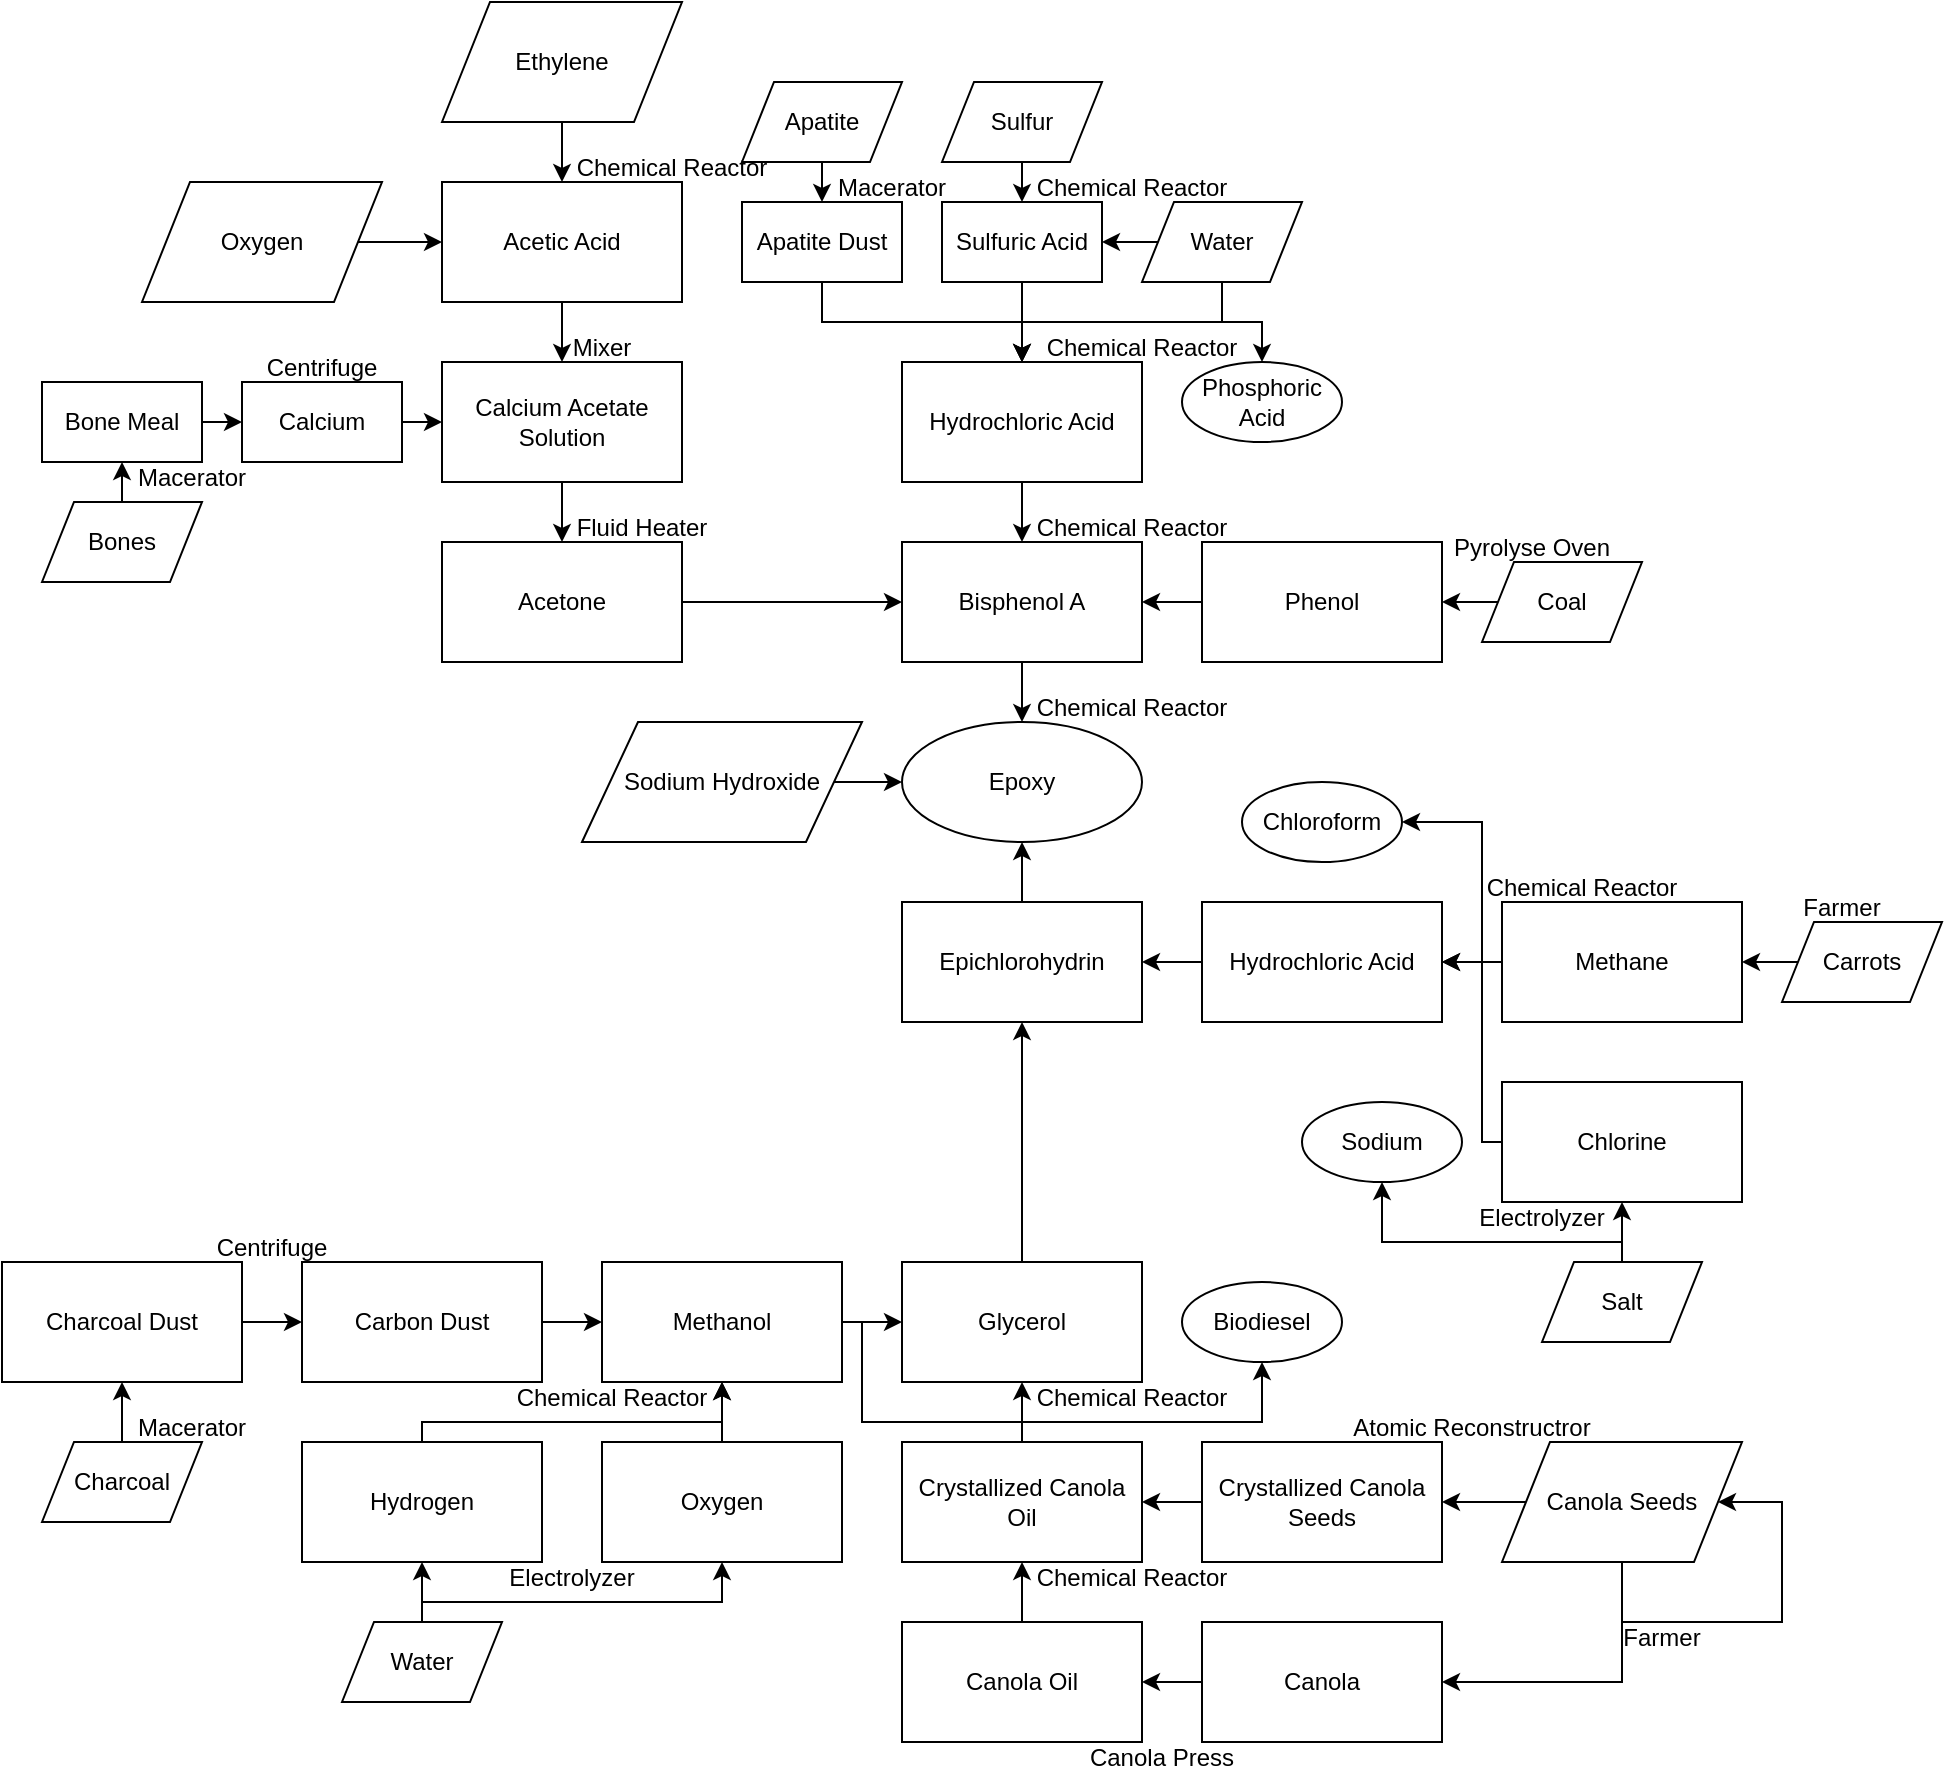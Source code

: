 <mxfile version="21.2.9" type="device">
  <diagram name="Page-1" id="JiFqM8c-HRWzaGgWtWJk">
    <mxGraphModel dx="3241" dy="1067" grid="1" gridSize="10" guides="1" tooltips="1" connect="1" arrows="1" fold="1" page="1" pageScale="1" pageWidth="850" pageHeight="1100" math="0" shadow="0">
      <root>
        <mxCell id="0" />
        <mxCell id="1" parent="0" />
        <mxCell id="SLz8eXsvtjy2w4_6hrA1-24" style="edgeStyle=orthogonalEdgeStyle;rounded=0;orthogonalLoop=1;jettySize=auto;html=1;exitX=0.5;exitY=1;exitDx=0;exitDy=0;entryX=0.5;entryY=0;entryDx=0;entryDy=0;" parent="1" source="SLz8eXsvtjy2w4_6hrA1-1" target="SLz8eXsvtjy2w4_6hrA1-23" edge="1">
          <mxGeometry relative="1" as="geometry">
            <Array as="points">
              <mxPoint x="260" y="230" />
              <mxPoint x="260" y="230" />
            </Array>
          </mxGeometry>
        </mxCell>
        <mxCell id="SLz8eXsvtjy2w4_6hrA1-1" value="Ethylene" style="shape=parallelogram;perimeter=parallelogramPerimeter;whiteSpace=wrap;html=1;" parent="1" vertex="1">
          <mxGeometry x="200" y="140" width="120" height="60" as="geometry" />
        </mxCell>
        <mxCell id="SLz8eXsvtjy2w4_6hrA1-18" style="edgeStyle=orthogonalEdgeStyle;rounded=0;orthogonalLoop=1;jettySize=auto;html=1;exitX=0.5;exitY=1;exitDx=0;exitDy=0;entryX=0.5;entryY=0;entryDx=0;entryDy=0;" parent="1" source="SLz8eXsvtjy2w4_6hrA1-2" target="SLz8eXsvtjy2w4_6hrA1-16" edge="1">
          <mxGeometry relative="1" as="geometry" />
        </mxCell>
        <mxCell id="SLz8eXsvtjy2w4_6hrA1-2" value="Apatite Dust" style="rounded=0;whiteSpace=wrap;html=1;" parent="1" vertex="1">
          <mxGeometry x="350" y="240" width="80" height="40" as="geometry" />
        </mxCell>
        <mxCell id="SLz8eXsvtjy2w4_6hrA1-19" style="edgeStyle=orthogonalEdgeStyle;rounded=0;orthogonalLoop=1;jettySize=auto;html=1;exitX=0.5;exitY=1;exitDx=0;exitDy=0;entryX=0.5;entryY=0;entryDx=0;entryDy=0;" parent="1" source="SLz8eXsvtjy2w4_6hrA1-4" target="SLz8eXsvtjy2w4_6hrA1-16" edge="1">
          <mxGeometry relative="1" as="geometry" />
        </mxCell>
        <mxCell id="SLz8eXsvtjy2w4_6hrA1-4" value="Sulfuric Acid" style="rounded=0;whiteSpace=wrap;html=1;" parent="1" vertex="1">
          <mxGeometry x="450" y="240" width="80" height="40" as="geometry" />
        </mxCell>
        <mxCell id="SLz8eXsvtjy2w4_6hrA1-9" style="edgeStyle=orthogonalEdgeStyle;rounded=0;orthogonalLoop=1;jettySize=auto;html=1;exitX=0;exitY=0.5;exitDx=0;exitDy=0;entryX=1;entryY=0.5;entryDx=0;entryDy=0;" parent="1" source="SLz8eXsvtjy2w4_6hrA1-5" target="SLz8eXsvtjy2w4_6hrA1-4" edge="1">
          <mxGeometry relative="1" as="geometry" />
        </mxCell>
        <mxCell id="SLz8eXsvtjy2w4_6hrA1-20" style="edgeStyle=orthogonalEdgeStyle;rounded=0;orthogonalLoop=1;jettySize=auto;html=1;exitX=0.5;exitY=1;exitDx=0;exitDy=0;entryX=0.5;entryY=0;entryDx=0;entryDy=0;" parent="1" source="SLz8eXsvtjy2w4_6hrA1-5" target="SLz8eXsvtjy2w4_6hrA1-16" edge="1">
          <mxGeometry relative="1" as="geometry" />
        </mxCell>
        <mxCell id="SLz8eXsvtjy2w4_6hrA1-21" style="edgeStyle=orthogonalEdgeStyle;rounded=0;orthogonalLoop=1;jettySize=auto;html=1;exitX=0.5;exitY=1;exitDx=0;exitDy=0;entryX=0.5;entryY=0;entryDx=0;entryDy=0;" parent="1" source="SLz8eXsvtjy2w4_6hrA1-5" target="SLz8eXsvtjy2w4_6hrA1-17" edge="1">
          <mxGeometry relative="1" as="geometry" />
        </mxCell>
        <mxCell id="SLz8eXsvtjy2w4_6hrA1-5" value="Water" style="shape=parallelogram;perimeter=parallelogramPerimeter;whiteSpace=wrap;html=1;" parent="1" vertex="1">
          <mxGeometry x="550" y="240" width="80" height="40" as="geometry" />
        </mxCell>
        <mxCell id="SLz8eXsvtjy2w4_6hrA1-8" style="edgeStyle=orthogonalEdgeStyle;rounded=0;orthogonalLoop=1;jettySize=auto;html=1;exitX=0.5;exitY=1;exitDx=0;exitDy=0;entryX=0.5;entryY=0;entryDx=0;entryDy=0;" parent="1" source="SLz8eXsvtjy2w4_6hrA1-7" target="SLz8eXsvtjy2w4_6hrA1-4" edge="1">
          <mxGeometry relative="1" as="geometry" />
        </mxCell>
        <mxCell id="SLz8eXsvtjy2w4_6hrA1-7" value="Sulfur" style="shape=parallelogram;perimeter=parallelogramPerimeter;whiteSpace=wrap;html=1;" parent="1" vertex="1">
          <mxGeometry x="450" y="180" width="80" height="40" as="geometry" />
        </mxCell>
        <mxCell id="SLz8eXsvtjy2w4_6hrA1-35" style="edgeStyle=orthogonalEdgeStyle;rounded=0;orthogonalLoop=1;jettySize=auto;html=1;exitX=0.5;exitY=1;exitDx=0;exitDy=0;entryX=0.5;entryY=0;entryDx=0;entryDy=0;" parent="1" source="SLz8eXsvtjy2w4_6hrA1-16" target="SLz8eXsvtjy2w4_6hrA1-34" edge="1">
          <mxGeometry relative="1" as="geometry" />
        </mxCell>
        <mxCell id="SLz8eXsvtjy2w4_6hrA1-16" value="Hydrochloric Acid" style="rounded=0;whiteSpace=wrap;html=1;" parent="1" vertex="1">
          <mxGeometry x="430" y="320" width="120" height="60" as="geometry" />
        </mxCell>
        <mxCell id="SLz8eXsvtjy2w4_6hrA1-17" value="Phosphoric Acid" style="ellipse;whiteSpace=wrap;html=1;" parent="1" vertex="1">
          <mxGeometry x="570" y="320" width="80" height="40" as="geometry" />
        </mxCell>
        <mxCell id="SLz8eXsvtjy2w4_6hrA1-25" style="edgeStyle=orthogonalEdgeStyle;rounded=0;orthogonalLoop=1;jettySize=auto;html=1;exitX=1;exitY=0.5;exitDx=0;exitDy=0;entryX=0;entryY=0.5;entryDx=0;entryDy=0;" parent="1" source="SLz8eXsvtjy2w4_6hrA1-22" target="SLz8eXsvtjy2w4_6hrA1-23" edge="1">
          <mxGeometry relative="1" as="geometry" />
        </mxCell>
        <mxCell id="SLz8eXsvtjy2w4_6hrA1-22" value="Oxygen" style="shape=parallelogram;perimeter=parallelogramPerimeter;whiteSpace=wrap;html=1;" parent="1" vertex="1">
          <mxGeometry x="50" y="230" width="120" height="60" as="geometry" />
        </mxCell>
        <mxCell id="1nRaRiJi_Z7YjQyn_jYM-2" style="edgeStyle=orthogonalEdgeStyle;rounded=0;orthogonalLoop=1;jettySize=auto;html=1;exitX=0.5;exitY=1;exitDx=0;exitDy=0;entryX=0.5;entryY=0;entryDx=0;entryDy=0;" parent="1" source="SLz8eXsvtjy2w4_6hrA1-23" target="1nRaRiJi_Z7YjQyn_jYM-1" edge="1">
          <mxGeometry relative="1" as="geometry" />
        </mxCell>
        <mxCell id="SLz8eXsvtjy2w4_6hrA1-23" value="Acetic Acid" style="rounded=0;whiteSpace=wrap;html=1;" parent="1" vertex="1">
          <mxGeometry x="200" y="230" width="120" height="60" as="geometry" />
        </mxCell>
        <mxCell id="SLz8eXsvtjy2w4_6hrA1-36" style="edgeStyle=orthogonalEdgeStyle;rounded=0;orthogonalLoop=1;jettySize=auto;html=1;exitX=1;exitY=0.5;exitDx=0;exitDy=0;entryX=0;entryY=0.5;entryDx=0;entryDy=0;" parent="1" source="SLz8eXsvtjy2w4_6hrA1-26" target="SLz8eXsvtjy2w4_6hrA1-34" edge="1">
          <mxGeometry relative="1" as="geometry" />
        </mxCell>
        <mxCell id="SLz8eXsvtjy2w4_6hrA1-26" value="Acetone" style="rounded=0;whiteSpace=wrap;html=1;" parent="1" vertex="1">
          <mxGeometry x="200" y="410" width="120" height="60" as="geometry" />
        </mxCell>
        <mxCell id="1nRaRiJi_Z7YjQyn_jYM-3" style="edgeStyle=orthogonalEdgeStyle;rounded=0;orthogonalLoop=1;jettySize=auto;html=1;exitX=1;exitY=0.5;exitDx=0;exitDy=0;entryX=0;entryY=0.5;entryDx=0;entryDy=0;" parent="1" source="SLz8eXsvtjy2w4_6hrA1-28" target="1nRaRiJi_Z7YjQyn_jYM-1" edge="1">
          <mxGeometry relative="1" as="geometry" />
        </mxCell>
        <mxCell id="SLz8eXsvtjy2w4_6hrA1-28" value="Calcium" style="rounded=0;whiteSpace=wrap;html=1;" parent="1" vertex="1">
          <mxGeometry x="100" y="330" width="80" height="40" as="geometry" />
        </mxCell>
        <mxCell id="SLz8eXsvtjy2w4_6hrA1-33" style="edgeStyle=orthogonalEdgeStyle;rounded=0;orthogonalLoop=1;jettySize=auto;html=1;exitX=1;exitY=0.5;exitDx=0;exitDy=0;entryX=0;entryY=0.5;entryDx=0;entryDy=0;" parent="1" source="SLz8eXsvtjy2w4_6hrA1-30" target="SLz8eXsvtjy2w4_6hrA1-28" edge="1">
          <mxGeometry relative="1" as="geometry" />
        </mxCell>
        <mxCell id="SLz8eXsvtjy2w4_6hrA1-30" value="Bone Meal" style="rounded=0;whiteSpace=wrap;html=1;" parent="1" vertex="1">
          <mxGeometry y="330" width="80" height="40" as="geometry" />
        </mxCell>
        <mxCell id="SLz8eXsvtjy2w4_6hrA1-32" style="edgeStyle=orthogonalEdgeStyle;rounded=0;orthogonalLoop=1;jettySize=auto;html=1;exitX=0.5;exitY=0;exitDx=0;exitDy=0;entryX=0.5;entryY=1;entryDx=0;entryDy=0;" parent="1" source="SLz8eXsvtjy2w4_6hrA1-31" target="SLz8eXsvtjy2w4_6hrA1-30" edge="1">
          <mxGeometry relative="1" as="geometry" />
        </mxCell>
        <mxCell id="SLz8eXsvtjy2w4_6hrA1-31" value="Bones" style="shape=parallelogram;perimeter=parallelogramPerimeter;whiteSpace=wrap;html=1;" parent="1" vertex="1">
          <mxGeometry y="390" width="80" height="40" as="geometry" />
        </mxCell>
        <mxCell id="SLz8eXsvtjy2w4_6hrA1-42" style="edgeStyle=orthogonalEdgeStyle;rounded=0;orthogonalLoop=1;jettySize=auto;html=1;exitX=0.5;exitY=1;exitDx=0;exitDy=0;entryX=0.5;entryY=0;entryDx=0;entryDy=0;" parent="1" source="SLz8eXsvtjy2w4_6hrA1-34" target="SLz8eXsvtjy2w4_6hrA1-40" edge="1">
          <mxGeometry relative="1" as="geometry" />
        </mxCell>
        <mxCell id="SLz8eXsvtjy2w4_6hrA1-34" value="Bisphenol A" style="rounded=0;whiteSpace=wrap;html=1;" parent="1" vertex="1">
          <mxGeometry x="430" y="410" width="120" height="60" as="geometry" />
        </mxCell>
        <mxCell id="SLz8eXsvtjy2w4_6hrA1-41" style="edgeStyle=orthogonalEdgeStyle;rounded=0;orthogonalLoop=1;jettySize=auto;html=1;exitX=1;exitY=0.5;exitDx=0;exitDy=0;entryX=0;entryY=0.5;entryDx=0;entryDy=0;" parent="1" source="SLz8eXsvtjy2w4_6hrA1-39" target="SLz8eXsvtjy2w4_6hrA1-40" edge="1">
          <mxGeometry relative="1" as="geometry" />
        </mxCell>
        <mxCell id="SLz8eXsvtjy2w4_6hrA1-39" value="Sodium Hydroxide" style="shape=parallelogram;perimeter=parallelogramPerimeter;whiteSpace=wrap;html=1;" parent="1" vertex="1">
          <mxGeometry x="270" y="500" width="140" height="60" as="geometry" />
        </mxCell>
        <mxCell id="SLz8eXsvtjy2w4_6hrA1-40" value="Epoxy" style="ellipse;whiteSpace=wrap;html=1;" parent="1" vertex="1">
          <mxGeometry x="430" y="500" width="120" height="60" as="geometry" />
        </mxCell>
        <mxCell id="SLz8eXsvtjy2w4_6hrA1-44" style="edgeStyle=orthogonalEdgeStyle;rounded=0;orthogonalLoop=1;jettySize=auto;html=1;exitX=0;exitY=0.5;exitDx=0;exitDy=0;entryX=1;entryY=0.5;entryDx=0;entryDy=0;" parent="1" source="SLz8eXsvtjy2w4_6hrA1-43" target="SLz8eXsvtjy2w4_6hrA1-34" edge="1">
          <mxGeometry relative="1" as="geometry" />
        </mxCell>
        <mxCell id="SLz8eXsvtjy2w4_6hrA1-43" value="Phenol" style="rounded=0;whiteSpace=wrap;html=1;" parent="1" vertex="1">
          <mxGeometry x="580" y="410" width="120" height="60" as="geometry" />
        </mxCell>
        <mxCell id="SLz8eXsvtjy2w4_6hrA1-46" style="edgeStyle=orthogonalEdgeStyle;rounded=0;orthogonalLoop=1;jettySize=auto;html=1;exitX=0;exitY=0.5;exitDx=0;exitDy=0;entryX=1;entryY=0.5;entryDx=0;entryDy=0;" parent="1" source="SLz8eXsvtjy2w4_6hrA1-45" target="SLz8eXsvtjy2w4_6hrA1-43" edge="1">
          <mxGeometry relative="1" as="geometry" />
        </mxCell>
        <mxCell id="SLz8eXsvtjy2w4_6hrA1-45" value="Coal" style="shape=parallelogram;perimeter=parallelogramPerimeter;whiteSpace=wrap;html=1;" parent="1" vertex="1">
          <mxGeometry x="720" y="420" width="80" height="40" as="geometry" />
        </mxCell>
        <mxCell id="SLz8eXsvtjy2w4_6hrA1-47" value="Chemical Reactor" style="text;html=1;strokeColor=none;fillColor=none;align=center;verticalAlign=middle;whiteSpace=wrap;rounded=0;" parent="1" vertex="1">
          <mxGeometry x="260" y="215" width="110" height="15" as="geometry" />
        </mxCell>
        <mxCell id="SLz8eXsvtjy2w4_6hrA1-49" value="Chemical Reactor" style="text;html=1;strokeColor=none;fillColor=none;align=center;verticalAlign=middle;whiteSpace=wrap;rounded=0;" parent="1" vertex="1">
          <mxGeometry x="500" y="305" width="100" height="15" as="geometry" />
        </mxCell>
        <mxCell id="SLz8eXsvtjy2w4_6hrA1-50" value="Chemical Reactor" style="text;html=1;strokeColor=none;fillColor=none;align=center;verticalAlign=middle;whiteSpace=wrap;rounded=0;" parent="1" vertex="1">
          <mxGeometry x="490" y="395" width="110" height="15" as="geometry" />
        </mxCell>
        <mxCell id="SLz8eXsvtjy2w4_6hrA1-51" value="Pyrolyse Oven" style="text;html=1;strokeColor=none;fillColor=none;align=center;verticalAlign=middle;whiteSpace=wrap;rounded=0;" parent="1" vertex="1">
          <mxGeometry x="700" y="405" width="90" height="15" as="geometry" />
        </mxCell>
        <mxCell id="SLz8eXsvtjy2w4_6hrA1-52" value="Chemical Reactor" style="text;html=1;strokeColor=none;fillColor=none;align=center;verticalAlign=middle;whiteSpace=wrap;rounded=0;" parent="1" vertex="1">
          <mxGeometry x="490" y="225" width="110" height="15" as="geometry" />
        </mxCell>
        <mxCell id="SLz8eXsvtjy2w4_6hrA1-54" value="Chemical Reactor" style="text;html=1;strokeColor=none;fillColor=none;align=center;verticalAlign=middle;whiteSpace=wrap;rounded=0;" parent="1" vertex="1">
          <mxGeometry x="490" y="485" width="110" height="15" as="geometry" />
        </mxCell>
        <mxCell id="SLz8eXsvtjy2w4_6hrA1-55" value="Centrifuge" style="text;html=1;strokeColor=none;fillColor=none;align=center;verticalAlign=middle;whiteSpace=wrap;rounded=0;" parent="1" vertex="1">
          <mxGeometry x="100" y="315" width="80" height="15" as="geometry" />
        </mxCell>
        <mxCell id="SLz8eXsvtjy2w4_6hrA1-57" value="Macerator" style="text;html=1;strokeColor=none;fillColor=none;align=center;verticalAlign=middle;whiteSpace=wrap;rounded=0;" parent="1" vertex="1">
          <mxGeometry x="40" y="370" width="70" height="15" as="geometry" />
        </mxCell>
        <mxCell id="SLz8eXsvtjy2w4_6hrA1-59" style="edgeStyle=orthogonalEdgeStyle;rounded=0;orthogonalLoop=1;jettySize=auto;html=1;exitX=0.5;exitY=1;exitDx=0;exitDy=0;entryX=0.5;entryY=0;entryDx=0;entryDy=0;" parent="1" source="SLz8eXsvtjy2w4_6hrA1-58" target="SLz8eXsvtjy2w4_6hrA1-2" edge="1">
          <mxGeometry relative="1" as="geometry" />
        </mxCell>
        <mxCell id="SLz8eXsvtjy2w4_6hrA1-58" value="Apatite" style="shape=parallelogram;perimeter=parallelogramPerimeter;whiteSpace=wrap;html=1;" parent="1" vertex="1">
          <mxGeometry x="350" y="180" width="80" height="40" as="geometry" />
        </mxCell>
        <mxCell id="SLz8eXsvtjy2w4_6hrA1-60" value="Macerator" style="text;html=1;strokeColor=none;fillColor=none;align=center;verticalAlign=middle;whiteSpace=wrap;rounded=0;" parent="1" vertex="1">
          <mxGeometry x="390" y="225" width="70" height="15" as="geometry" />
        </mxCell>
        <mxCell id="qnhDVTNfJvAwNCfPdAew-1" style="edgeStyle=orthogonalEdgeStyle;rounded=0;orthogonalLoop=1;jettySize=auto;html=1;exitX=0.5;exitY=1;exitDx=0;exitDy=0;entryX=0;entryY=1;entryDx=0;entryDy=0;" edge="1" parent="1" source="1nRaRiJi_Z7YjQyn_jYM-1" target="1nRaRiJi_Z7YjQyn_jYM-9">
          <mxGeometry relative="1" as="geometry" />
        </mxCell>
        <mxCell id="1nRaRiJi_Z7YjQyn_jYM-1" value="Calcium Acetate Solution" style="rounded=0;whiteSpace=wrap;html=1;" parent="1" vertex="1">
          <mxGeometry x="200" y="320" width="120" height="60" as="geometry" />
        </mxCell>
        <mxCell id="1nRaRiJi_Z7YjQyn_jYM-4" value="Mixer" style="text;html=1;strokeColor=none;fillColor=none;align=center;verticalAlign=middle;whiteSpace=wrap;rounded=0;" parent="1" vertex="1">
          <mxGeometry x="260" y="305" width="40" height="15" as="geometry" />
        </mxCell>
        <mxCell id="1nRaRiJi_Z7YjQyn_jYM-9" value="Fluid Heater" style="text;html=1;strokeColor=none;fillColor=none;align=center;verticalAlign=middle;whiteSpace=wrap;rounded=0;" parent="1" vertex="1">
          <mxGeometry x="260" y="395" width="80" height="15" as="geometry" />
        </mxCell>
        <mxCell id="qnhDVTNfJvAwNCfPdAew-3" style="edgeStyle=orthogonalEdgeStyle;rounded=0;orthogonalLoop=1;jettySize=auto;html=1;exitX=0.5;exitY=0;exitDx=0;exitDy=0;entryX=0.5;entryY=1;entryDx=0;entryDy=0;" edge="1" parent="1" source="qnhDVTNfJvAwNCfPdAew-2" target="SLz8eXsvtjy2w4_6hrA1-40">
          <mxGeometry relative="1" as="geometry" />
        </mxCell>
        <mxCell id="qnhDVTNfJvAwNCfPdAew-2" value="&lt;div&gt;Epichlorohydrin&lt;/div&gt;" style="rounded=0;whiteSpace=wrap;html=1;" vertex="1" parent="1">
          <mxGeometry x="430" y="590" width="120" height="60" as="geometry" />
        </mxCell>
        <mxCell id="qnhDVTNfJvAwNCfPdAew-5" style="edgeStyle=orthogonalEdgeStyle;rounded=0;orthogonalLoop=1;jettySize=auto;html=1;exitX=0;exitY=0.5;exitDx=0;exitDy=0;entryX=1;entryY=0.5;entryDx=0;entryDy=0;" edge="1" parent="1" source="qnhDVTNfJvAwNCfPdAew-4" target="qnhDVTNfJvAwNCfPdAew-2">
          <mxGeometry relative="1" as="geometry" />
        </mxCell>
        <mxCell id="qnhDVTNfJvAwNCfPdAew-4" value="Hydrochloric Acid" style="rounded=0;whiteSpace=wrap;html=1;" vertex="1" parent="1">
          <mxGeometry x="580" y="590" width="120" height="60" as="geometry" />
        </mxCell>
        <mxCell id="qnhDVTNfJvAwNCfPdAew-8" style="edgeStyle=orthogonalEdgeStyle;rounded=0;orthogonalLoop=1;jettySize=auto;html=1;exitX=0.5;exitY=0;exitDx=0;exitDy=0;entryX=0.5;entryY=1;entryDx=0;entryDy=0;" edge="1" parent="1" source="qnhDVTNfJvAwNCfPdAew-7" target="qnhDVTNfJvAwNCfPdAew-2">
          <mxGeometry relative="1" as="geometry" />
        </mxCell>
        <mxCell id="qnhDVTNfJvAwNCfPdAew-7" value="Glycerol" style="rounded=0;whiteSpace=wrap;html=1;" vertex="1" parent="1">
          <mxGeometry x="430" y="770" width="120" height="60" as="geometry" />
        </mxCell>
        <mxCell id="qnhDVTNfJvAwNCfPdAew-10" style="edgeStyle=orthogonalEdgeStyle;rounded=0;orthogonalLoop=1;jettySize=auto;html=1;exitX=1;exitY=0.5;exitDx=0;exitDy=0;entryX=0;entryY=0.5;entryDx=0;entryDy=0;" edge="1" parent="1" source="qnhDVTNfJvAwNCfPdAew-9" target="qnhDVTNfJvAwNCfPdAew-7">
          <mxGeometry relative="1" as="geometry" />
        </mxCell>
        <mxCell id="qnhDVTNfJvAwNCfPdAew-54" style="edgeStyle=orthogonalEdgeStyle;rounded=0;orthogonalLoop=1;jettySize=auto;html=1;exitX=1;exitY=0.5;exitDx=0;exitDy=0;entryX=0.5;entryY=1;entryDx=0;entryDy=0;" edge="1" parent="1" source="qnhDVTNfJvAwNCfPdAew-9" target="qnhDVTNfJvAwNCfPdAew-53">
          <mxGeometry relative="1" as="geometry">
            <Array as="points">
              <mxPoint x="410" y="800" />
              <mxPoint x="410" y="850" />
              <mxPoint x="610" y="850" />
            </Array>
          </mxGeometry>
        </mxCell>
        <mxCell id="qnhDVTNfJvAwNCfPdAew-9" value="Methanol" style="rounded=0;whiteSpace=wrap;html=1;" vertex="1" parent="1">
          <mxGeometry x="280" y="770" width="120" height="60" as="geometry" />
        </mxCell>
        <mxCell id="qnhDVTNfJvAwNCfPdAew-12" style="edgeStyle=orthogonalEdgeStyle;rounded=0;orthogonalLoop=1;jettySize=auto;html=1;exitX=0.5;exitY=0;exitDx=0;exitDy=0;entryX=0.5;entryY=1;entryDx=0;entryDy=0;" edge="1" parent="1" source="qnhDVTNfJvAwNCfPdAew-11" target="qnhDVTNfJvAwNCfPdAew-7">
          <mxGeometry relative="1" as="geometry" />
        </mxCell>
        <mxCell id="qnhDVTNfJvAwNCfPdAew-11" value="Crystallized Canola Oil" style="rounded=0;whiteSpace=wrap;html=1;" vertex="1" parent="1">
          <mxGeometry x="430" y="860" width="120" height="60" as="geometry" />
        </mxCell>
        <mxCell id="qnhDVTNfJvAwNCfPdAew-16" style="edgeStyle=orthogonalEdgeStyle;rounded=0;orthogonalLoop=1;jettySize=auto;html=1;exitX=0.5;exitY=0;exitDx=0;exitDy=0;entryX=0.5;entryY=1;entryDx=0;entryDy=0;" edge="1" parent="1" source="qnhDVTNfJvAwNCfPdAew-13" target="qnhDVTNfJvAwNCfPdAew-11">
          <mxGeometry relative="1" as="geometry" />
        </mxCell>
        <mxCell id="qnhDVTNfJvAwNCfPdAew-13" value="Canola Oil" style="rounded=0;whiteSpace=wrap;html=1;" vertex="1" parent="1">
          <mxGeometry x="430" y="950" width="120" height="60" as="geometry" />
        </mxCell>
        <mxCell id="qnhDVTNfJvAwNCfPdAew-15" style="edgeStyle=orthogonalEdgeStyle;rounded=0;orthogonalLoop=1;jettySize=auto;html=1;exitX=0;exitY=0.5;exitDx=0;exitDy=0;entryX=1;entryY=0.5;entryDx=0;entryDy=0;" edge="1" parent="1" source="qnhDVTNfJvAwNCfPdAew-14" target="qnhDVTNfJvAwNCfPdAew-11">
          <mxGeometry relative="1" as="geometry" />
        </mxCell>
        <mxCell id="qnhDVTNfJvAwNCfPdAew-14" value="Crystallized Canola Seeds" style="rounded=0;whiteSpace=wrap;html=1;" vertex="1" parent="1">
          <mxGeometry x="580" y="860" width="120" height="60" as="geometry" />
        </mxCell>
        <mxCell id="qnhDVTNfJvAwNCfPdAew-18" style="edgeStyle=orthogonalEdgeStyle;rounded=0;orthogonalLoop=1;jettySize=auto;html=1;exitX=0;exitY=0.5;exitDx=0;exitDy=0;entryX=1;entryY=0.5;entryDx=0;entryDy=0;" edge="1" parent="1" source="qnhDVTNfJvAwNCfPdAew-17" target="qnhDVTNfJvAwNCfPdAew-13">
          <mxGeometry relative="1" as="geometry" />
        </mxCell>
        <mxCell id="qnhDVTNfJvAwNCfPdAew-17" value="Canola" style="rounded=0;whiteSpace=wrap;html=1;" vertex="1" parent="1">
          <mxGeometry x="580" y="950" width="120" height="60" as="geometry" />
        </mxCell>
        <mxCell id="qnhDVTNfJvAwNCfPdAew-21" style="edgeStyle=orthogonalEdgeStyle;rounded=0;orthogonalLoop=1;jettySize=auto;html=1;exitX=0;exitY=0.5;exitDx=0;exitDy=0;entryX=1;entryY=0.5;entryDx=0;entryDy=0;" edge="1" parent="1" source="qnhDVTNfJvAwNCfPdAew-20" target="qnhDVTNfJvAwNCfPdAew-14">
          <mxGeometry relative="1" as="geometry" />
        </mxCell>
        <mxCell id="qnhDVTNfJvAwNCfPdAew-23" style="edgeStyle=orthogonalEdgeStyle;rounded=0;orthogonalLoop=1;jettySize=auto;html=1;exitX=0.5;exitY=1;exitDx=0;exitDy=0;entryX=1;entryY=0.5;entryDx=0;entryDy=0;" edge="1" parent="1" source="qnhDVTNfJvAwNCfPdAew-20" target="qnhDVTNfJvAwNCfPdAew-17">
          <mxGeometry relative="1" as="geometry" />
        </mxCell>
        <mxCell id="qnhDVTNfJvAwNCfPdAew-20" value="Canola Seeds" style="shape=parallelogram;perimeter=parallelogramPerimeter;whiteSpace=wrap;html=1;" vertex="1" parent="1">
          <mxGeometry x="730" y="860" width="120" height="60" as="geometry" />
        </mxCell>
        <mxCell id="qnhDVTNfJvAwNCfPdAew-27" style="edgeStyle=orthogonalEdgeStyle;rounded=0;orthogonalLoop=1;jettySize=auto;html=1;exitX=0.5;exitY=0;exitDx=0;exitDy=0;entryX=0.5;entryY=1;entryDx=0;entryDy=0;" edge="1" parent="1" source="qnhDVTNfJvAwNCfPdAew-24" target="qnhDVTNfJvAwNCfPdAew-9">
          <mxGeometry relative="1" as="geometry" />
        </mxCell>
        <mxCell id="qnhDVTNfJvAwNCfPdAew-24" value="Oxygen" style="rounded=0;whiteSpace=wrap;html=1;" vertex="1" parent="1">
          <mxGeometry x="280" y="860" width="120" height="60" as="geometry" />
        </mxCell>
        <mxCell id="qnhDVTNfJvAwNCfPdAew-26" style="edgeStyle=orthogonalEdgeStyle;rounded=0;orthogonalLoop=1;jettySize=auto;html=1;exitX=0.5;exitY=0;exitDx=0;exitDy=0;entryX=0.5;entryY=1;entryDx=0;entryDy=0;" edge="1" parent="1" source="qnhDVTNfJvAwNCfPdAew-25" target="qnhDVTNfJvAwNCfPdAew-9">
          <mxGeometry relative="1" as="geometry">
            <Array as="points">
              <mxPoint x="190" y="850" />
              <mxPoint x="340" y="850" />
            </Array>
          </mxGeometry>
        </mxCell>
        <mxCell id="qnhDVTNfJvAwNCfPdAew-25" value="Hydrogen" style="rounded=0;whiteSpace=wrap;html=1;" vertex="1" parent="1">
          <mxGeometry x="130" y="860" width="120" height="60" as="geometry" />
        </mxCell>
        <mxCell id="qnhDVTNfJvAwNCfPdAew-29" style="edgeStyle=orthogonalEdgeStyle;rounded=0;orthogonalLoop=1;jettySize=auto;html=1;exitX=1;exitY=0.5;exitDx=0;exitDy=0;entryX=0;entryY=0.5;entryDx=0;entryDy=0;" edge="1" parent="1" source="qnhDVTNfJvAwNCfPdAew-28" target="qnhDVTNfJvAwNCfPdAew-9">
          <mxGeometry relative="1" as="geometry" />
        </mxCell>
        <mxCell id="qnhDVTNfJvAwNCfPdAew-28" value="Carbon Dust" style="rounded=0;whiteSpace=wrap;html=1;" vertex="1" parent="1">
          <mxGeometry x="130" y="770" width="120" height="60" as="geometry" />
        </mxCell>
        <mxCell id="qnhDVTNfJvAwNCfPdAew-31" style="edgeStyle=orthogonalEdgeStyle;rounded=0;orthogonalLoop=1;jettySize=auto;html=1;exitX=1;exitY=0.5;exitDx=0;exitDy=0;entryX=0;entryY=0.5;entryDx=0;entryDy=0;" edge="1" parent="1" source="qnhDVTNfJvAwNCfPdAew-30" target="qnhDVTNfJvAwNCfPdAew-28">
          <mxGeometry relative="1" as="geometry" />
        </mxCell>
        <mxCell id="qnhDVTNfJvAwNCfPdAew-30" value="Charcoal Dust" style="rounded=0;whiteSpace=wrap;html=1;" vertex="1" parent="1">
          <mxGeometry x="-20" y="770" width="120" height="60" as="geometry" />
        </mxCell>
        <mxCell id="qnhDVTNfJvAwNCfPdAew-33" style="edgeStyle=orthogonalEdgeStyle;rounded=0;orthogonalLoop=1;jettySize=auto;html=1;exitX=0.5;exitY=0;exitDx=0;exitDy=0;entryX=0.5;entryY=1;entryDx=0;entryDy=0;" edge="1" parent="1" source="qnhDVTNfJvAwNCfPdAew-32" target="qnhDVTNfJvAwNCfPdAew-30">
          <mxGeometry relative="1" as="geometry" />
        </mxCell>
        <mxCell id="qnhDVTNfJvAwNCfPdAew-32" value="Charcoal" style="shape=parallelogram;perimeter=parallelogramPerimeter;whiteSpace=wrap;html=1;" vertex="1" parent="1">
          <mxGeometry y="860" width="80" height="40" as="geometry" />
        </mxCell>
        <mxCell id="qnhDVTNfJvAwNCfPdAew-35" style="edgeStyle=orthogonalEdgeStyle;rounded=0;orthogonalLoop=1;jettySize=auto;html=1;exitX=0.5;exitY=0;exitDx=0;exitDy=0;entryX=0.5;entryY=1;entryDx=0;entryDy=0;" edge="1" parent="1" source="qnhDVTNfJvAwNCfPdAew-34" target="qnhDVTNfJvAwNCfPdAew-25">
          <mxGeometry relative="1" as="geometry" />
        </mxCell>
        <mxCell id="qnhDVTNfJvAwNCfPdAew-36" style="edgeStyle=orthogonalEdgeStyle;rounded=0;orthogonalLoop=1;jettySize=auto;html=1;exitX=0.5;exitY=0;exitDx=0;exitDy=0;entryX=0.5;entryY=1;entryDx=0;entryDy=0;" edge="1" parent="1" source="qnhDVTNfJvAwNCfPdAew-34" target="qnhDVTNfJvAwNCfPdAew-24">
          <mxGeometry relative="1" as="geometry">
            <Array as="points">
              <mxPoint x="340" y="940" />
            </Array>
          </mxGeometry>
        </mxCell>
        <mxCell id="qnhDVTNfJvAwNCfPdAew-34" value="Water" style="shape=parallelogram;perimeter=parallelogramPerimeter;whiteSpace=wrap;html=1;" vertex="1" parent="1">
          <mxGeometry x="150" y="950" width="80" height="40" as="geometry" />
        </mxCell>
        <mxCell id="qnhDVTNfJvAwNCfPdAew-38" style="edgeStyle=orthogonalEdgeStyle;rounded=0;orthogonalLoop=1;jettySize=auto;html=1;exitX=0;exitY=0.5;exitDx=0;exitDy=0;entryX=1;entryY=0.5;entryDx=0;entryDy=0;" edge="1" parent="1" source="qnhDVTNfJvAwNCfPdAew-37" target="qnhDVTNfJvAwNCfPdAew-4">
          <mxGeometry relative="1" as="geometry" />
        </mxCell>
        <mxCell id="qnhDVTNfJvAwNCfPdAew-43" style="edgeStyle=orthogonalEdgeStyle;rounded=0;orthogonalLoop=1;jettySize=auto;html=1;exitX=0;exitY=0.5;exitDx=0;exitDy=0;entryX=1;entryY=0.5;entryDx=0;entryDy=0;" edge="1" parent="1" source="qnhDVTNfJvAwNCfPdAew-37" target="qnhDVTNfJvAwNCfPdAew-41">
          <mxGeometry relative="1" as="geometry">
            <Array as="points">
              <mxPoint x="720" y="620" />
              <mxPoint x="720" y="550" />
            </Array>
          </mxGeometry>
        </mxCell>
        <mxCell id="qnhDVTNfJvAwNCfPdAew-37" value="Methane" style="rounded=0;whiteSpace=wrap;html=1;" vertex="1" parent="1">
          <mxGeometry x="730" y="590" width="120" height="60" as="geometry" />
        </mxCell>
        <mxCell id="qnhDVTNfJvAwNCfPdAew-42" style="edgeStyle=orthogonalEdgeStyle;rounded=0;orthogonalLoop=1;jettySize=auto;html=1;exitX=0;exitY=0.5;exitDx=0;exitDy=0;entryX=1;entryY=0.5;entryDx=0;entryDy=0;" edge="1" parent="1" source="qnhDVTNfJvAwNCfPdAew-39" target="qnhDVTNfJvAwNCfPdAew-4">
          <mxGeometry relative="1" as="geometry">
            <Array as="points">
              <mxPoint x="720" y="710" />
              <mxPoint x="720" y="620" />
            </Array>
          </mxGeometry>
        </mxCell>
        <mxCell id="qnhDVTNfJvAwNCfPdAew-39" value="Chlorine" style="rounded=0;whiteSpace=wrap;html=1;" vertex="1" parent="1">
          <mxGeometry x="730" y="680" width="120" height="60" as="geometry" />
        </mxCell>
        <mxCell id="qnhDVTNfJvAwNCfPdAew-41" value="Chloroform" style="ellipse;whiteSpace=wrap;html=1;" vertex="1" parent="1">
          <mxGeometry x="600" y="530" width="80" height="40" as="geometry" />
        </mxCell>
        <mxCell id="qnhDVTNfJvAwNCfPdAew-45" style="edgeStyle=orthogonalEdgeStyle;rounded=0;orthogonalLoop=1;jettySize=auto;html=1;exitX=0.5;exitY=0;exitDx=0;exitDy=0;entryX=0.5;entryY=1;entryDx=0;entryDy=0;" edge="1" parent="1" source="qnhDVTNfJvAwNCfPdAew-44" target="qnhDVTNfJvAwNCfPdAew-39">
          <mxGeometry relative="1" as="geometry" />
        </mxCell>
        <mxCell id="qnhDVTNfJvAwNCfPdAew-48" style="edgeStyle=orthogonalEdgeStyle;rounded=0;orthogonalLoop=1;jettySize=auto;html=1;exitX=0.5;exitY=0;exitDx=0;exitDy=0;entryX=0.5;entryY=1;entryDx=0;entryDy=0;" edge="1" parent="1" source="qnhDVTNfJvAwNCfPdAew-44" target="qnhDVTNfJvAwNCfPdAew-47">
          <mxGeometry relative="1" as="geometry">
            <Array as="points">
              <mxPoint x="790" y="760" />
              <mxPoint x="670" y="760" />
            </Array>
          </mxGeometry>
        </mxCell>
        <mxCell id="qnhDVTNfJvAwNCfPdAew-44" value="Salt" style="shape=parallelogram;perimeter=parallelogramPerimeter;whiteSpace=wrap;html=1;" vertex="1" parent="1">
          <mxGeometry x="750" y="770" width="80" height="40" as="geometry" />
        </mxCell>
        <mxCell id="qnhDVTNfJvAwNCfPdAew-47" value="Sodium" style="ellipse;whiteSpace=wrap;html=1;" vertex="1" parent="1">
          <mxGeometry x="630" y="690" width="80" height="40" as="geometry" />
        </mxCell>
        <mxCell id="qnhDVTNfJvAwNCfPdAew-50" style="edgeStyle=orthogonalEdgeStyle;rounded=0;orthogonalLoop=1;jettySize=auto;html=1;exitX=0;exitY=0.5;exitDx=0;exitDy=0;entryX=1;entryY=0.5;entryDx=0;entryDy=0;" edge="1" parent="1" source="qnhDVTNfJvAwNCfPdAew-49" target="qnhDVTNfJvAwNCfPdAew-37">
          <mxGeometry relative="1" as="geometry" />
        </mxCell>
        <mxCell id="qnhDVTNfJvAwNCfPdAew-49" value="Carrots" style="shape=parallelogram;perimeter=parallelogramPerimeter;whiteSpace=wrap;html=1;" vertex="1" parent="1">
          <mxGeometry x="870" y="600" width="80" height="40" as="geometry" />
        </mxCell>
        <mxCell id="qnhDVTNfJvAwNCfPdAew-51" value="Chemical Reactor" style="text;html=1;strokeColor=none;fillColor=none;align=center;verticalAlign=middle;whiteSpace=wrap;rounded=0;" vertex="1" parent="1">
          <mxGeometry x="720" y="575" width="100" height="15" as="geometry" />
        </mxCell>
        <mxCell id="qnhDVTNfJvAwNCfPdAew-52" value="Chemical Reactor" style="text;html=1;strokeColor=none;fillColor=none;align=center;verticalAlign=middle;whiteSpace=wrap;rounded=0;" vertex="1" parent="1">
          <mxGeometry x="490" y="830" width="110" height="15" as="geometry" />
        </mxCell>
        <mxCell id="qnhDVTNfJvAwNCfPdAew-53" value="Biodiesel" style="ellipse;whiteSpace=wrap;html=1;" vertex="1" parent="1">
          <mxGeometry x="570" y="780" width="80" height="40" as="geometry" />
        </mxCell>
        <mxCell id="qnhDVTNfJvAwNCfPdAew-55" value="Canola Press" style="text;html=1;strokeColor=none;fillColor=none;align=center;verticalAlign=middle;whiteSpace=wrap;rounded=0;" vertex="1" parent="1">
          <mxGeometry x="520" y="1010" width="80" height="15" as="geometry" />
        </mxCell>
        <mxCell id="qnhDVTNfJvAwNCfPdAew-56" value="Farmer" style="text;html=1;strokeColor=none;fillColor=none;align=center;verticalAlign=middle;whiteSpace=wrap;rounded=0;" vertex="1" parent="1">
          <mxGeometry x="770" y="950" width="80" height="15" as="geometry" />
        </mxCell>
        <mxCell id="qnhDVTNfJvAwNCfPdAew-57" value="Farmer" style="text;html=1;strokeColor=none;fillColor=none;align=center;verticalAlign=middle;whiteSpace=wrap;rounded=0;" vertex="1" parent="1">
          <mxGeometry x="860" y="585" width="80" height="15" as="geometry" />
        </mxCell>
        <mxCell id="qnhDVTNfJvAwNCfPdAew-58" style="edgeStyle=orthogonalEdgeStyle;rounded=0;orthogonalLoop=1;jettySize=auto;html=1;exitX=0.5;exitY=1;exitDx=0;exitDy=0;entryX=1;entryY=0.5;entryDx=0;entryDy=0;" edge="1" parent="1" source="qnhDVTNfJvAwNCfPdAew-20" target="qnhDVTNfJvAwNCfPdAew-20">
          <mxGeometry relative="1" as="geometry">
            <Array as="points">
              <mxPoint x="790" y="950" />
              <mxPoint x="870" y="950" />
              <mxPoint x="870" y="890" />
            </Array>
          </mxGeometry>
        </mxCell>
        <mxCell id="qnhDVTNfJvAwNCfPdAew-60" value="Atomic Reconstructror" style="text;html=1;strokeColor=none;fillColor=none;align=center;verticalAlign=middle;whiteSpace=wrap;rounded=0;" vertex="1" parent="1">
          <mxGeometry x="650" y="845" width="130" height="15" as="geometry" />
        </mxCell>
        <mxCell id="qnhDVTNfJvAwNCfPdAew-61" value="Electrolyzer" style="text;html=1;strokeColor=none;fillColor=none;align=center;verticalAlign=middle;whiteSpace=wrap;rounded=0;" vertex="1" parent="1">
          <mxGeometry x="200" y="920" width="130" height="15" as="geometry" />
        </mxCell>
        <mxCell id="qnhDVTNfJvAwNCfPdAew-62" value="Chemical Reactor" style="text;html=1;strokeColor=none;fillColor=none;align=center;verticalAlign=middle;whiteSpace=wrap;rounded=0;" vertex="1" parent="1">
          <mxGeometry x="220" y="830" width="130" height="15" as="geometry" />
        </mxCell>
        <mxCell id="qnhDVTNfJvAwNCfPdAew-65" value="Centrifuge" style="text;html=1;strokeColor=none;fillColor=none;align=center;verticalAlign=middle;whiteSpace=wrap;rounded=0;" vertex="1" parent="1">
          <mxGeometry x="50" y="755" width="130" height="15" as="geometry" />
        </mxCell>
        <mxCell id="qnhDVTNfJvAwNCfPdAew-66" value="Macerator" style="text;html=1;strokeColor=none;fillColor=none;align=center;verticalAlign=middle;whiteSpace=wrap;rounded=0;" vertex="1" parent="1">
          <mxGeometry x="10" y="845" width="130" height="15" as="geometry" />
        </mxCell>
        <mxCell id="qnhDVTNfJvAwNCfPdAew-67" value="Chemical Reactor" style="text;html=1;strokeColor=none;fillColor=none;align=center;verticalAlign=middle;whiteSpace=wrap;rounded=0;" vertex="1" parent="1">
          <mxGeometry x="490" y="920" width="110" height="15" as="geometry" />
        </mxCell>
        <mxCell id="qnhDVTNfJvAwNCfPdAew-68" value="Electrolyzer" style="text;html=1;strokeColor=none;fillColor=none;align=center;verticalAlign=middle;whiteSpace=wrap;rounded=0;" vertex="1" parent="1">
          <mxGeometry x="690" y="740" width="120" height="15" as="geometry" />
        </mxCell>
      </root>
    </mxGraphModel>
  </diagram>
</mxfile>
